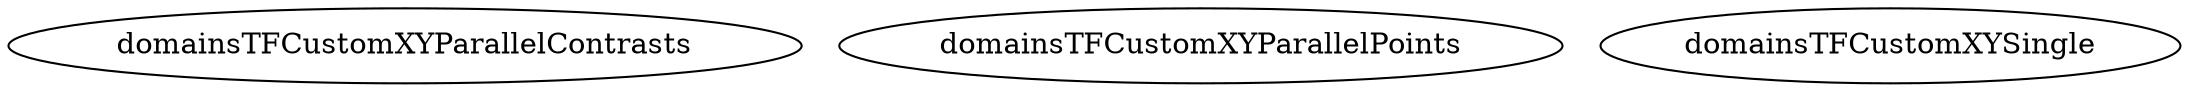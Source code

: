 /* Created by mdot for Matlab */
digraph m2html {

  domainsTFCustomXYParallelContrasts [URL="domainsTFCustomXYParallelContrasts.html"];
  domainsTFCustomXYParallelPoints [URL="domainsTFCustomXYParallelPoints.html"];
  domainsTFCustomXYSingle [URL="domainsTFCustomXYSingle.html"];
}